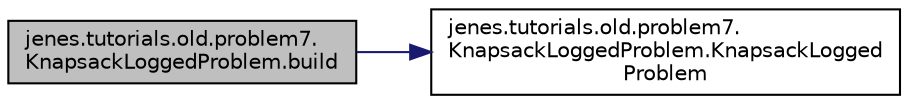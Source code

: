 digraph "jenes.tutorials.old.problem7.KnapsackLoggedProblem.build"
{
  edge [fontname="Helvetica",fontsize="10",labelfontname="Helvetica",labelfontsize="10"];
  node [fontname="Helvetica",fontsize="10",shape=record];
  rankdir="LR";
  Node1 [label="jenes.tutorials.old.problem7.\lKnapsackLoggedProblem.build",height=0.2,width=0.4,color="black", fillcolor="grey75", style="filled" fontcolor="black"];
  Node1 -> Node2 [color="midnightblue",fontsize="10",style="solid"];
  Node2 [label="jenes.tutorials.old.problem7.\lKnapsackLoggedProblem.KnapsackLogged\lProblem",height=0.2,width=0.4,color="black", fillcolor="white", style="filled",URL="$classjenes_1_1tutorials_1_1old_1_1problem7_1_1_knapsack_logged_problem.html#a29a58dbca9c08a57879396daab5f3572"];
}
